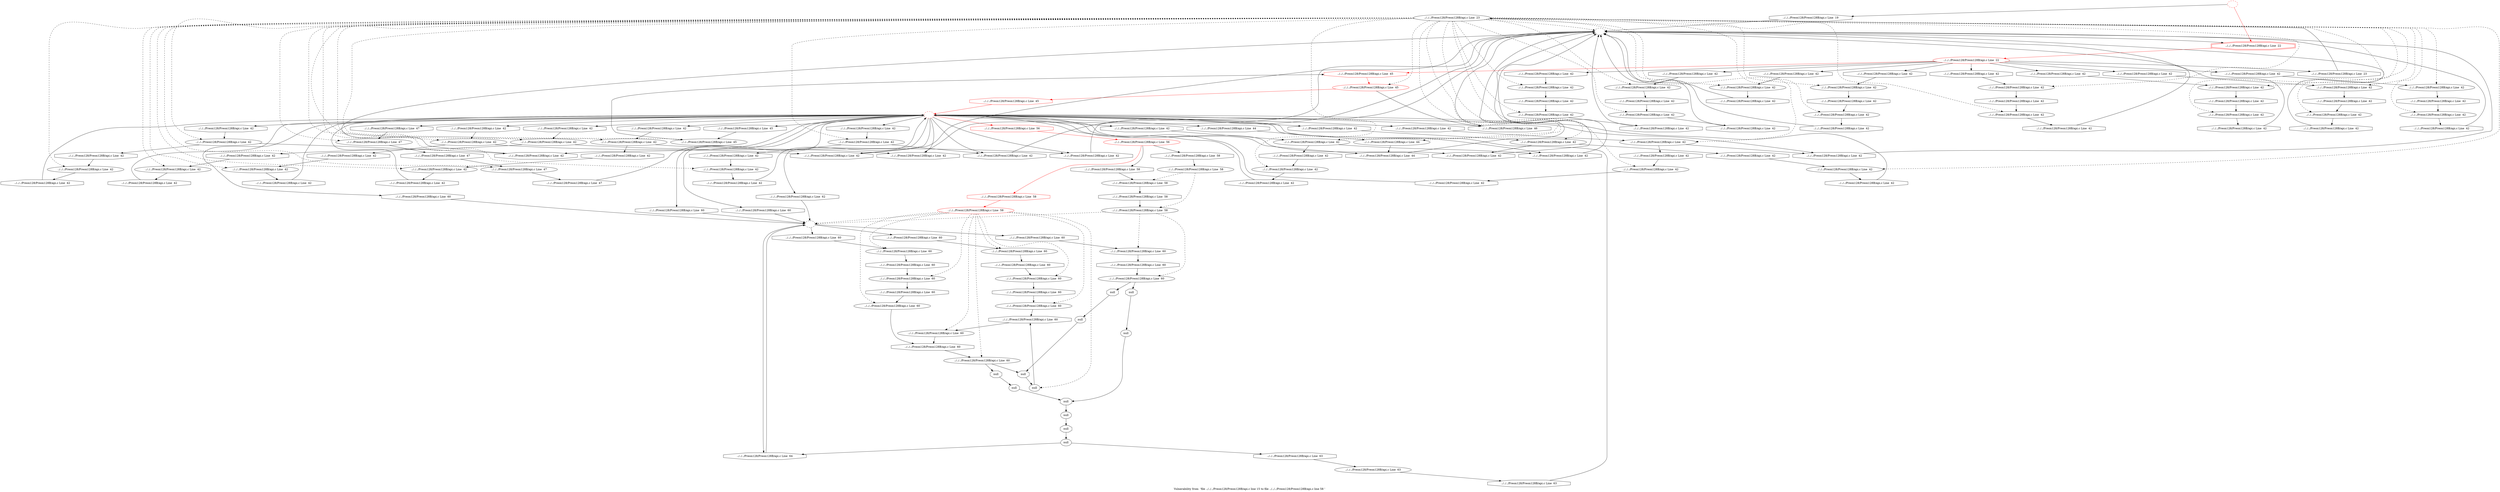 digraph "Vulnerability from 'file ../../../Preon128/Preon128B/api.c line 15 to file ../../../Preon128/Preon128B/api.c line 58 '  "{
label="Vulnerability from  'file ../../../Preon128/Preon128B/api.c line 15 to file ../../../Preon128/Preon128B/api.c line 58 ' ";
node_2509[shape=ellipse,style=solid,label="../../../Preon128/Preon128B/api.c Line  23"]
node_2504[shape=ellipse,style=dashed,label=""]
"node_2509"->"node_2504" [style=dashed]
node_2544[shape=ellipse,style=solid,label="../../../Preon128/Preon128B/api.c Line  42"]
"node_2509"->"node_2544" [style=dashed]
node_2576[shape=ellipse,style=solid,label="../../../Preon128/Preon128B/api.c Line  42"]
"node_2509"->"node_2576" [style=dashed]
node_2578[shape=ellipse,style=solid,label="../../../Preon128/Preon128B/api.c Line  42"]
"node_2509"->"node_2578" [style=dashed]
node_2547[shape=ellipse,style=solid,label="../../../Preon128/Preon128B/api.c Line  42"]
"node_2509"->"node_2547" [style=dashed]
node_2580[shape=ellipse,style=solid,label="../../../Preon128/Preon128B/api.c Line  42"]
"node_2509"->"node_2580" [style=dashed]
node_2537[shape=ellipse,style=solid,label="../../../Preon128/Preon128B/api.c Line  42"]
"node_2509"->"node_2537" [style=dashed]
node_2582[shape=ellipse,style=solid,label="../../../Preon128/Preon128B/api.c Line  42"]
"node_2509"->"node_2582" [style=dashed]
node_2609[shape=ellipse,style=solid,label="../../../Preon128/Preon128B/api.c Line  47"]
"node_2509"->"node_2609" [style=dashed]
node_2558[shape=ellipse,style=solid,label="../../../Preon128/Preon128B/api.c Line  42"]
"node_2509"->"node_2558" [style=dashed]
node_2587[shape=ellipse,style=solid,label="../../../Preon128/Preon128B/api.c Line  42"]
"node_2509"->"node_2587" [style=dashed]
node_2589[shape=ellipse,style=solid,label="../../../Preon128/Preon128B/api.c Line  42"]
"node_2509"->"node_2589" [style=dashed]
node_2591[shape=ellipse,style=solid,label="../../../Preon128/Preon128B/api.c Line  42"]
"node_2509"->"node_2591" [style=dashed]
node_2571[shape=ellipse,style=solid,label="../../../Preon128/Preon128B/api.c Line  42"]
"node_2509"->"node_2571" [style=dashed]
node_2567[shape=ellipse,style=solid,label="../../../Preon128/Preon128B/api.c Line  42"]
"node_2509"->"node_2567" [style=dashed]
node_2535[shape=ellipse,style=solid,label="../../../Preon128/Preon128B/api.c Line  42"]
"node_2509"->"node_2535" [style=dashed]
node_2593[shape=ellipse,style=solid,label="../../../Preon128/Preon128B/api.c Line  42"]
"node_2509"->"node_2593" [style=dashed]
node_2560[shape=ellipse,style=solid,label="../../../Preon128/Preon128B/api.c Line  42"]
"node_2509"->"node_2560" [style=dashed]
node_2526[shape=ellipse,style=solid,label="../../../Preon128/Preon128B/api.c Line  42"]
"node_2509"->"node_2526" [style=dashed]
node_2531[shape=ellipse,style=solid,label="../../../Preon128/Preon128B/api.c Line  42"]
"node_2509"->"node_2531" [style=dashed]
node_2515[shape=ellipse,style=solid,label="../../../Preon128/Preon128B/api.c Line  42"]
"node_2509"->"node_2515" [style=dashed]
node_2513[shape=ellipse,style=solid,label="../../../Preon128/Preon128B/api.c Line  42"]
"node_2509"->"node_2513" [style=dashed]
node_2598[shape=ellipse,style=solid,label="../../../Preon128/Preon128B/api.c Line  44"]
"node_2509"->"node_2598" [style=dashed]
node_2511[shape=ellipse,style=solid,label="../../../Preon128/Preon128B/api.c Line  42"]
"node_2509"->"node_2511" [style=dashed]
node_2556[shape=ellipse,style=solid,label="../../../Preon128/Preon128B/api.c Line  42"]
"node_2509"->"node_2556" [style=dashed]
node_2569[shape=ellipse,style=solid,label="../../../Preon128/Preon128B/api.c Line  42"]
"node_2509"->"node_2569" [style=dashed]
node_2542[shape=ellipse,style=solid,label="../../../Preon128/Preon128B/api.c Line  42"]
"node_2509"->"node_2542" [style=dashed]
node_2601[shape=ellipse,style=solid,label="../../../Preon128/Preon128B/api.c Line  45"]
"node_2509"->"node_2601" [style=dashed]
node_2603[shape=ellipse,style=solid,label="../../../Preon128/Preon128B/api.c Line  45", color=red]
"node_2509"->"node_2603" [style=dashed]
node_2524[shape=ellipse,style=solid,label="../../../Preon128/Preon128B/api.c Line  42"]
"node_2509"->"node_2524" [style=dashed]
node_2522[shape=ellipse,style=solid,label="../../../Preon128/Preon128B/api.c Line  42"]
"node_2509"->"node_2522" [style=dashed]
node_2565[shape=ellipse,style=solid,label="../../../Preon128/Preon128B/api.c Line  42"]
"node_2509"->"node_2565" [style=dashed]
node_2554[shape=ellipse,style=solid,label="../../../Preon128/Preon128B/api.c Line  42"]
"node_2509"->"node_2554" [style=dashed]
node_2520[shape=ellipse,style=solid,label="../../../Preon128/Preon128B/api.c Line  42"]
"node_2509"->"node_2520" [style=dashed]
node_2607[shape=ellipse,style=solid,label="../../../Preon128/Preon128B/api.c Line  47"]
"node_2509"->"node_2607" [style=dashed]
node_2549[shape=ellipse,style=solid,label="../../../Preon128/Preon128B/api.c Line  42"]
"node_2509"->"node_2549" [style=dashed]
node_2533[shape=ellipse,style=solid,label="../../../Preon128/Preon128B/api.c Line  42"]
"node_2509"->"node_2533" [style=dashed]
node_2508[shape=doubleoctagon,style=solid,label="../../../Preon128/Preon128B/api.c Line  22", color=red]
node_2507[shape=ellipse,style=solid,label="../../../Preon128/Preon128B/api.c Line  22", color=red]
"node_2508"->"node_2507" [color=red]
node_2577[shape=octagon,style=solid,label="../../../Preon128/Preon128B/api.c Line  42"]
"node_2507"->"node_2577"
node_2588[shape=octagon,style=solid,label="../../../Preon128/Preon128B/api.c Line  42"]
"node_2507"->"node_2588"
node_2555[shape=octagon,style=solid,label="../../../Preon128/Preon128B/api.c Line  42"]
"node_2507"->"node_2555"
node_2510[shape=octagon,style=solid,label="../../../Preon128/Preon128B/api.c Line  23"]
"node_2507"->"node_2510"
node_2512[shape=octagon,style=solid,label="../../../Preon128/Preon128B/api.c Line  42"]
"node_2507"->"node_2512"
node_2604[shape=octagon,style=solid,label="../../../Preon128/Preon128B/api.c Line  45", color=red]
"node_2507"->"node_2604" [color=red]
node_2543[shape=octagon,style=solid,label="../../../Preon128/Preon128B/api.c Line  42"]
"node_2507"->"node_2543"
node_2521[shape=octagon,style=solid,label="../../../Preon128/Preon128B/api.c Line  42"]
"node_2507"->"node_2521"
node_2532[shape=octagon,style=solid,label="../../../Preon128/Preon128B/api.c Line  42"]
"node_2507"->"node_2532"
node_2566[shape=octagon,style=solid,label="../../../Preon128/Preon128B/api.c Line  42"]
"node_2507"->"node_2566"
node_2506[shape=ellipse,style=dashed,label="", color=red]
"node_2506"->"node_2508" [color=red]
node_2505[shape=octagon,style=solid,label="../../../Preon128/Preon128B/api.c Line  19"]
"node_2506"->"node_2505"
"node_2505"->"node_2504"
"node_2504"->"node_2508"
node_2503[shape=ellipse,style=dashed,label="", color=red]
node_2536[shape=octagon,style=solid,label="../../../Preon128/Preon128B/api.c Line  42"]
"node_2503"->"node_2536"
node_2657[shape=octagon,style=solid,label="../../../Preon128/Preon128B/api.c Line  62"]
"node_2503"->"node_2657"
node_2581[shape=octagon,style=solid,label="../../../Preon128/Preon128B/api.c Line  42"]
"node_2503"->"node_2581"
node_2585[shape=octagon,style=solid,label="../../../Preon128/Preon128B/api.c Line  42"]
"node_2503"->"node_2585"
node_2608[shape=octagon,style=solid,label="../../../Preon128/Preon128B/api.c Line  47"]
"node_2503"->"node_2608"
node_2559[shape=octagon,style=solid,label="../../../Preon128/Preon128B/api.c Line  42"]
"node_2503"->"node_2559"
node_2592[shape=octagon,style=solid,label="../../../Preon128/Preon128B/api.c Line  42"]
"node_2503"->"node_2592"
node_2620[shape=octagon,style=solid,label="../../../Preon128/Preon128B/api.c Line  60"]
"node_2503"->"node_2620"
node_2540[shape=octagon,style=solid,label="../../../Preon128/Preon128B/api.c Line  42"]
"node_2503"->"node_2540"
node_2529[shape=octagon,style=solid,label="../../../Preon128/Preon128B/api.c Line  42"]
"node_2503"->"node_2529"
node_2514[shape=octagon,style=solid,label="../../../Preon128/Preon128B/api.c Line  42"]
"node_2503"->"node_2514"
node_2596[shape=octagon,style=solid,label="../../../Preon128/Preon128B/api.c Line  42"]
"node_2503"->"node_2596"
node_2612[shape=octagon,style=solid,label="../../../Preon128/Preon128B/api.c Line  56", color=red]
"node_2503"->"node_2612" [color=red]
node_2599[shape=octagon,style=solid,label="../../../Preon128/Preon128B/api.c Line  44"]
"node_2503"->"node_2599"
node_2563[shape=octagon,style=solid,label="../../../Preon128/Preon128B/api.c Line  42"]
"node_2503"->"node_2563"
node_2641[shape=octagon,style=solid,label="../../../Preon128/Preon128B/api.c Line  60"]
"node_2503"->"node_2641"
node_2518[shape=octagon,style=solid,label="../../../Preon128/Preon128B/api.c Line  42"]
"node_2503"->"node_2518"
node_2525[shape=octagon,style=solid,label="../../../Preon128/Preon128B/api.c Line  42"]
"node_2503"->"node_2525"
node_2600[shape=octagon,style=solid,label="../../../Preon128/Preon128B/api.c Line  44"]
"node_2503"->"node_2600"
node_2602[shape=octagon,style=solid,label="../../../Preon128/Preon128B/api.c Line  45"]
"node_2503"->"node_2602"
node_2552[shape=octagon,style=solid,label="../../../Preon128/Preon128B/api.c Line  42"]
"node_2503"->"node_2552"
node_2570[shape=octagon,style=solid,label="../../../Preon128/Preon128B/api.c Line  42"]
"node_2503"->"node_2570"
node_2548[shape=octagon,style=solid,label="../../../Preon128/Preon128B/api.c Line  42"]
"node_2503"->"node_2548"
node_2574[shape=octagon,style=solid,label="../../../Preon128/Preon128B/api.c Line  42"]
"node_2503"->"node_2574"
node_2650[shape=octagon,style=solid,label="../../../Preon128/Preon128B/api.c Line  60"]
"node_2503"->"node_2650"
node_2606[shape=octagon,style=solid,label="../../../Preon128/Preon128B/api.c Line  46"]
"node_2503"->"node_2606"
node_2618[shape=octagon,style=solid,label="../../../Preon128/Preon128B/api.c Line  58"]
node_2617[shape=ellipse,style=solid,label="../../../Preon128/Preon128B/api.c Line  58"]
"node_2618"->"node_2617"
node_2619[shape=ellipse,style=dashed,label=""]
node_2661[shape=octagon,style=solid,label="../../../Preon128/Preon128B/api.c Line  64"]
"node_2619"->"node_2661"
node_2649[shape=octagon,style=solid,label="../../../Preon128/Preon128B/api.c Line  60"]
"node_2619"->"node_2649"
node_2622[shape=octagon,style=solid,label="../../../Preon128/Preon128B/api.c Line  60"]
"node_2619"->"node_2622"
node_2640[shape=octagon,style=solid,label="../../../Preon128/Preon128B/api.c Line  60"]
"node_2619"->"node_2640"
"node_2536"->"node_2535"
node_2553[shape=octagon,style=solid,label="../../../Preon128/Preon128B/api.c Line  42"]
"node_2544"->"node_2553"
node_2579[shape=octagon,style=solid,label="../../../Preon128/Preon128B/api.c Line  42"]
"node_2576"->"node_2579"
"node_2577"->"node_2576"
node_2656[shape=octagon,style=solid,label="null"]
node_2655[shape=ellipse,style=solid,label="null"]
"node_2656"->"node_2655"
"node_2657"->"node_2619"
node_2658[shape=ellipse,style=solid,label="../../../Preon128/Preon128B/api.c Line  63"]
node_2660[shape=octagon,style=solid,label="../../../Preon128/Preon128B/api.c Line  63"]
"node_2658"->"node_2660"
node_2586[shape=octagon,style=solid,label="../../../Preon128/Preon128B/api.c Line  42"]
"node_2578"->"node_2586"
"node_2579"->"node_2578"
node_2550[shape=octagon,style=solid,label="../../../Preon128/Preon128B/api.c Line  42"]
"node_2547"->"node_2550"
"node_2547"->"node_2552"
node_2583[shape=octagon,style=solid,label="../../../Preon128/Preon128B/api.c Line  42"]
"node_2580"->"node_2583"
"node_2580"->"node_2585"
"node_2581"->"node_2580"
node_2545[shape=octagon,style=solid,label="../../../Preon128/Preon128B/api.c Line  42"]
"node_2545"->"node_2544"
node_2539[shape=octagon,style=solid,label="../../../Preon128/Preon128B/api.c Line  42"]
"node_2537"->"node_2539"
node_2538[shape=octagon,style=solid,label="../../../Preon128/Preon128B/api.c Line  42"]
"node_2538"->"node_2537"
node_2584[shape=octagon,style=solid,label="../../../Preon128/Preon128B/api.c Line  42"]
"node_2582"->"node_2584"
"node_2583"->"node_2582"
"node_2584"->"node_2503"
"node_2585"->"node_2504"
node_2530[shape=octagon,style=solid,label="../../../Preon128/Preon128B/api.c Line  42"]
"node_2530"->"node_2504"
"node_2608"->"node_2607"
node_2546[shape=octagon,style=solid,label="../../../Preon128/Preon128B/api.c Line  47"]
"node_2609"->"node_2546"
node_2561[shape=octagon,style=solid,label="../../../Preon128/Preon128B/api.c Line  42"]
"node_2558"->"node_2561"
"node_2558"->"node_2563"
"node_2586"->"node_2504"
node_2590[shape=octagon,style=solid,label="../../../Preon128/Preon128B/api.c Line  42"]
"node_2587"->"node_2590"
node_2652[shape=octagon,style=solid,label="null"]
node_2651[shape=ellipse,style=solid,label="null"]
"node_2652"->"node_2651"
node_2653[shape=ellipse,style=solid,label="null"]
"node_2653"->"node_2656"
node_2528[shape=octagon,style=solid,label="../../../Preon128/Preon128B/api.c Line  42"]
"node_2528"->"node_2503"
node_2551[shape=octagon,style=solid,label="../../../Preon128/Preon128B/api.c Line  42"]
"node_2551"->"node_2503"
node_2573[shape=octagon,style=solid,label="../../../Preon128/Preon128B/api.c Line  42"]
"node_2573"->"node_2503"
"node_2588"->"node_2587"
node_2597[shape=octagon,style=solid,label="../../../Preon128/Preon128B/api.c Line  42"]
"node_2589"->"node_2597"
"node_2590"->"node_2589"
node_2594[shape=octagon,style=solid,label="../../../Preon128/Preon128B/api.c Line  42"]
"node_2591"->"node_2594"
"node_2591"->"node_2596"
"node_2571"->"node_2573"
node_2575[shape=octagon,style=solid,label="../../../Preon128/Preon128B/api.c Line  42"]
"node_2567"->"node_2575"
"node_2559"->"node_2558"
node_2632[shape=octagon,style=solid,label="null"]
node_2631[shape=ellipse,style=solid,label="null"]
"node_2632"->"node_2631"
node_2633[shape=ellipse,style=solid,label="../../../Preon128/Preon128B/api.c Line  60"]
"node_2633"->"node_2652"
"node_2633"->"node_2632"
node_2646[shape=ellipse,style=solid,label="../../../Preon128/Preon128B/api.c Line  60"]
node_2645[shape=octagon,style=solid,label="../../../Preon128/Preon128B/api.c Line  60"]
"node_2646"->"node_2645"
node_2647[shape=octagon,style=solid,label="../../../Preon128/Preon128B/api.c Line  60"]
"node_2647"->"node_2646"
"node_2535"->"node_2538"
"node_2535"->"node_2540"
"node_2592"->"node_2591"
node_2595[shape=octagon,style=solid,label="../../../Preon128/Preon128B/api.c Line  42"]
"node_2593"->"node_2595"
node_2638[shape=octagon,style=solid,label="../../../Preon128/Preon128B/api.c Line  60"]
node_2637[shape=ellipse,style=solid,label="../../../Preon128/Preon128B/api.c Line  60"]
"node_2638"->"node_2637"
node_2639[shape=ellipse,style=solid,label="../../../Preon128/Preon128B/api.c Line  60"]
"node_2639"->"node_2638"
node_2562[shape=octagon,style=solid,label="../../../Preon128/Preon128B/api.c Line  42"]
"node_2560"->"node_2562"
"node_2526"->"node_2528"
node_2572[shape=octagon,style=solid,label="../../../Preon128/Preon128B/api.c Line  42"]
"node_2572"->"node_2571"
"node_2620"->"node_2619"
node_2621[shape=ellipse,style=solid,label="../../../Preon128/Preon128B/api.c Line  60"]
node_2624[shape=octagon,style=solid,label="../../../Preon128/Preon128B/api.c Line  60"]
"node_2621"->"node_2624"
"node_2539"->"node_2503"
"node_2561"->"node_2560"
"node_2540"->"node_2504"
node_2654[shape=octagon,style=solid,label="null"]
"node_2654"->"node_2653"
node_2659[shape=octagon,style=solid,label="../../../Preon128/Preon128B/api.c Line  63"]
"node_2655"->"node_2659"
"node_2655"->"node_2661"
"node_2659"->"node_2658"
"node_2660"->"node_2503"
"node_2661"->"node_2619"
node_2634[shape=octagon,style=solid,label="../../../Preon128/Preon128B/api.c Line  60"]
"node_2634"->"node_2633"
node_2635[shape=ellipse,style=solid,label="../../../Preon128/Preon128B/api.c Line  60"]
"node_2635"->"node_2634"
"node_2546"->"node_2503"
node_2610[shape=octagon,style=solid,label="../../../Preon128/Preon128B/api.c Line  47"]
"node_2610"->"node_2609"
node_2611[shape=ellipse,style=solid,label="../../../Preon128/Preon128B/api.c Line  56", color=red]
node_2630[shape=octagon,style=solid,label="../../../Preon128/Preon128B/api.c Line  58", color=red]
"node_2611"->"node_2630" [color=red]
node_2616[shape=octagon,style=solid,label="../../../Preon128/Preon128B/api.c Line  58"]
"node_2611"->"node_2616"
node_2614[shape=octagon,style=solid,label="../../../Preon128/Preon128B/api.c Line  58"]
"node_2611"->"node_2614"
"node_2594"->"node_2593"
"node_2595"->"node_2503"
"node_2555"->"node_2554"
"node_2510"->"node_2509"
node_2541[shape=octagon,style=solid,label="../../../Preon128/Preon128B/api.c Line  42"]
"node_2541"->"node_2504"
"node_2529"->"node_2504"
node_2517[shape=octagon,style=solid,label="../../../Preon128/Preon128B/api.c Line  42"]
"node_2517"->"node_2503"
node_2648[shape=ellipse,style=solid,label="../../../Preon128/Preon128B/api.c Line  60"]
"node_2648"->"node_2647"
"node_2649"->"node_2648"
node_2516[shape=octagon,style=solid,label="../../../Preon128/Preon128B/api.c Line  42"]
"node_2516"->"node_2515"
node_2534[shape=octagon,style=solid,label="../../../Preon128/Preon128B/api.c Line  42"]
"node_2531"->"node_2534"
"node_2550"->"node_2549"
"node_2622"->"node_2621"
node_2623[shape=ellipse,style=solid,label="../../../Preon128/Preon128B/api.c Line  60"]
node_2628[shape=octagon,style=solid,label="null"]
"node_2623"->"node_2628"
node_2626[shape=octagon,style=solid,label="null"]
"node_2623"->"node_2626"
"node_2515"->"node_2517"
node_2636[shape=octagon,style=solid,label="../../../Preon128/Preon128B/api.c Line  60"]
"node_2636"->"node_2635"
"node_2637"->"node_2636"
"node_2514"->"node_2513"
"node_2513"->"node_2516"
"node_2513"->"node_2518"
"node_2562"->"node_2503"
node_2527[shape=octagon,style=solid,label="../../../Preon128/Preon128B/api.c Line  42"]
"node_2527"->"node_2526"
"node_2596"->"node_2504"
"node_2597"->"node_2504"
"node_2512"->"node_2511"
"node_2612"->"node_2611" [color=red]
node_2613[shape=ellipse,style=solid,label="../../../Preon128/Preon128B/api.c Line  58"]
"node_2613"->"node_2617" [style=dashed]
node_2615[shape=ellipse,style=solid,label="../../../Preon128/Preon128B/api.c Line  58"]
"node_2613"->"node_2615" [style=dashed]
"node_2598"->"node_2600"
"node_2599"->"node_2598"
node_2519[shape=octagon,style=solid,label="../../../Preon128/Preon128B/api.c Line  42"]
"node_2511"->"node_2519"
"node_2563"->"node_2504"
node_2627[shape=ellipse,style=solid,label="null"]
"node_2628"->"node_2627"
node_2629[shape=ellipse,style=solid,label="../../../Preon128/Preon128B/api.c Line  58", color=red]
"node_2629"->"node_2619" [style=dashed]
"node_2629"->"node_2633" [style=dashed]
"node_2629"->"node_2646" [style=dashed]
"node_2629"->"node_2639" [style=dashed]
"node_2629"->"node_2635" [style=dashed]
"node_2629"->"node_2648" [style=dashed]
"node_2629"->"node_2637" [style=dashed]
node_2642[shape=ellipse,style=solid,label="../../../Preon128/Preon128B/api.c Line  60"]
"node_2629"->"node_2642" [style=dashed]
node_2644[shape=ellipse,style=solid,label="../../../Preon128/Preon128B/api.c Line  60"]
"node_2629"->"node_2644" [style=dashed]
"node_2629"->"node_2651" [style=dashed]
"node_2640"->"node_2639"
"node_2641"->"node_2619"
node_2564[shape=octagon,style=solid,label="../../../Preon128/Preon128B/api.c Line  42"]
"node_2556"->"node_2564"
"node_2569"->"node_2572"
"node_2569"->"node_2574"
"node_2518"->"node_2504"
"node_2642"->"node_2634"
node_2643[shape=octagon,style=solid,label="../../../Preon128/Preon128B/api.c Line  60"]
"node_2643"->"node_2642"
"node_2624"->"node_2623"
node_2625[shape=ellipse,style=solid,label="null"]
"node_2625"->"node_2654"
"node_2542"->"node_2545"
"node_2630"->"node_2629" [color=red]
"node_2631"->"node_2654"
"node_2525"->"node_2524"
"node_2600"->"node_2504"
"node_2601"->"node_2604"
"node_2602"->"node_2601"
node_2605[shape=octagon,style=solid,label="../../../Preon128/Preon128B/api.c Line  45", color=red]
"node_2603"->"node_2605" [color=red]
"node_2603"->"node_2606"
node_2568[shape=octagon,style=solid,label="../../../Preon128/Preon128B/api.c Line  42"]
"node_2568"->"node_2567"
"node_2616"->"node_2615"
"node_2617"->"node_2619" [style=dashed]
"node_2617"->"node_2621" [style=dashed]
"node_2617"->"node_2623" [style=dashed]
"node_2524"->"node_2529"
"node_2524"->"node_2527"
"node_2552"->"node_2504"
"node_2644"->"node_2643"
"node_2645"->"node_2644"
"node_2564"->"node_2504"
"node_2570"->"node_2569"
node_2557[shape=octagon,style=solid,label="../../../Preon128/Preon128B/api.c Line  42"]
"node_2557"->"node_2556"
"node_2626"->"node_2625"
"node_2627"->"node_2652"
"node_2548"->"node_2547"
node_2523[shape=octagon,style=solid,label="../../../Preon128/Preon128B/api.c Line  42"]
"node_2523"->"node_2522"
"node_2604"->"node_2603" [color=red]
"node_2605"->"node_2503" [color=red]
"node_2522"->"node_2530"
"node_2574"->"node_2504"
"node_2575"->"node_2504"
"node_2543"->"node_2542"
"node_2650"->"node_2619"
"node_2651"->"node_2643"
"node_2521"->"node_2520"
"node_2565"->"node_2568"
"node_2553"->"node_2504"
"node_2554"->"node_2557"
"node_2520"->"node_2523"
"node_2614"->"node_2613"
"node_2615"->"node_2618"
"node_2519"->"node_2504"
"node_2532"->"node_2531"
"node_2606"->"node_2504"
"node_2607"->"node_2610"
"node_2534"->"node_2533"
"node_2549"->"node_2551"
"node_2566"->"node_2565"
"node_2533"->"node_2541"
}

